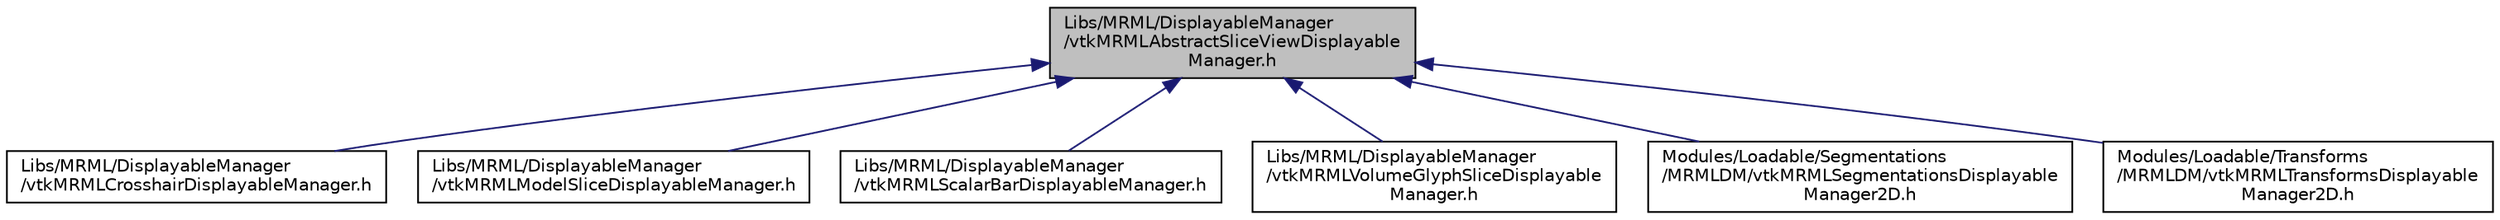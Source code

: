 digraph "Libs/MRML/DisplayableManager/vtkMRMLAbstractSliceViewDisplayableManager.h"
{
  bgcolor="transparent";
  edge [fontname="Helvetica",fontsize="10",labelfontname="Helvetica",labelfontsize="10"];
  node [fontname="Helvetica",fontsize="10",shape=record];
  Node11 [label="Libs/MRML/DisplayableManager\l/vtkMRMLAbstractSliceViewDisplayable\lManager.h",height=0.2,width=0.4,color="black", fillcolor="grey75", style="filled", fontcolor="black"];
  Node11 -> Node12 [dir="back",color="midnightblue",fontsize="10",style="solid",fontname="Helvetica"];
  Node12 [label="Libs/MRML/DisplayableManager\l/vtkMRMLCrosshairDisplayableManager.h",height=0.2,width=0.4,color="black",URL="$vtkMRMLCrosshairDisplayableManager_8h.html"];
  Node11 -> Node13 [dir="back",color="midnightblue",fontsize="10",style="solid",fontname="Helvetica"];
  Node13 [label="Libs/MRML/DisplayableManager\l/vtkMRMLModelSliceDisplayableManager.h",height=0.2,width=0.4,color="black",URL="$vtkMRMLModelSliceDisplayableManager_8h.html"];
  Node11 -> Node14 [dir="back",color="midnightblue",fontsize="10",style="solid",fontname="Helvetica"];
  Node14 [label="Libs/MRML/DisplayableManager\l/vtkMRMLScalarBarDisplayableManager.h",height=0.2,width=0.4,color="black",URL="$vtkMRMLScalarBarDisplayableManager_8h.html"];
  Node11 -> Node15 [dir="back",color="midnightblue",fontsize="10",style="solid",fontname="Helvetica"];
  Node15 [label="Libs/MRML/DisplayableManager\l/vtkMRMLVolumeGlyphSliceDisplayable\lManager.h",height=0.2,width=0.4,color="black",URL="$vtkMRMLVolumeGlyphSliceDisplayableManager_8h.html"];
  Node11 -> Node16 [dir="back",color="midnightblue",fontsize="10",style="solid",fontname="Helvetica"];
  Node16 [label="Modules/Loadable/Segmentations\l/MRMLDM/vtkMRMLSegmentationsDisplayable\lManager2D.h",height=0.2,width=0.4,color="black",URL="$vtkMRMLSegmentationsDisplayableManager2D_8h.html"];
  Node11 -> Node17 [dir="back",color="midnightblue",fontsize="10",style="solid",fontname="Helvetica"];
  Node17 [label="Modules/Loadable/Transforms\l/MRMLDM/vtkMRMLTransformsDisplayable\lManager2D.h",height=0.2,width=0.4,color="black",URL="$vtkMRMLTransformsDisplayableManager2D_8h.html"];
}
